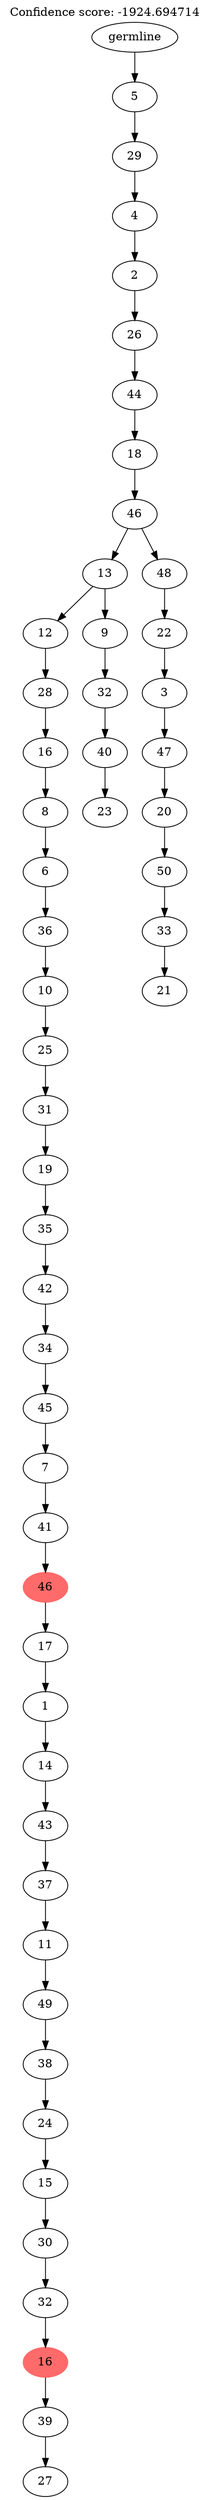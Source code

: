 digraph g {
	"52" -> "53";
	"53" [label="27"];
	"51" -> "52";
	"52" [label="39"];
	"50" -> "51";
	"51" [color=indianred1, style=filled, label="16"];
	"49" -> "50";
	"50" [label="32"];
	"48" -> "49";
	"49" [label="30"];
	"47" -> "48";
	"48" [label="15"];
	"46" -> "47";
	"47" [label="24"];
	"45" -> "46";
	"46" [label="38"];
	"44" -> "45";
	"45" [label="49"];
	"43" -> "44";
	"44" [label="11"];
	"42" -> "43";
	"43" [label="37"];
	"41" -> "42";
	"42" [label="43"];
	"40" -> "41";
	"41" [label="14"];
	"39" -> "40";
	"40" [label="1"];
	"38" -> "39";
	"39" [label="17"];
	"37" -> "38";
	"38" [color=indianred1, style=filled, label="46"];
	"36" -> "37";
	"37" [label="41"];
	"35" -> "36";
	"36" [label="7"];
	"34" -> "35";
	"35" [label="45"];
	"33" -> "34";
	"34" [label="34"];
	"32" -> "33";
	"33" [label="42"];
	"31" -> "32";
	"32" [label="35"];
	"30" -> "31";
	"31" [label="19"];
	"29" -> "30";
	"30" [label="31"];
	"28" -> "29";
	"29" [label="25"];
	"27" -> "28";
	"28" [label="10"];
	"26" -> "27";
	"27" [label="36"];
	"25" -> "26";
	"26" [label="6"];
	"24" -> "25";
	"25" [label="8"];
	"23" -> "24";
	"24" [label="16"];
	"22" -> "23";
	"23" [label="28"];
	"20" -> "21";
	"21" [label="23"];
	"19" -> "20";
	"20" [label="40"];
	"18" -> "19";
	"19" [label="32"];
	"17" -> "18";
	"18" [label="9"];
	"17" -> "22";
	"22" [label="12"];
	"15" -> "16";
	"16" [label="21"];
	"14" -> "15";
	"15" [label="33"];
	"13" -> "14";
	"14" [label="50"];
	"12" -> "13";
	"13" [label="20"];
	"11" -> "12";
	"12" [label="47"];
	"10" -> "11";
	"11" [label="3"];
	"9" -> "10";
	"10" [label="22"];
	"8" -> "9";
	"9" [label="48"];
	"8" -> "17";
	"17" [label="13"];
	"7" -> "8";
	"8" [label="46"];
	"6" -> "7";
	"7" [label="18"];
	"5" -> "6";
	"6" [label="44"];
	"4" -> "5";
	"5" [label="26"];
	"3" -> "4";
	"4" [label="2"];
	"2" -> "3";
	"3" [label="4"];
	"1" -> "2";
	"2" [label="29"];
	"0" -> "1";
	"1" [label="5"];
	"0" [label="germline"];
	labelloc="t";
	label="Confidence score: -1924.694714";
}
